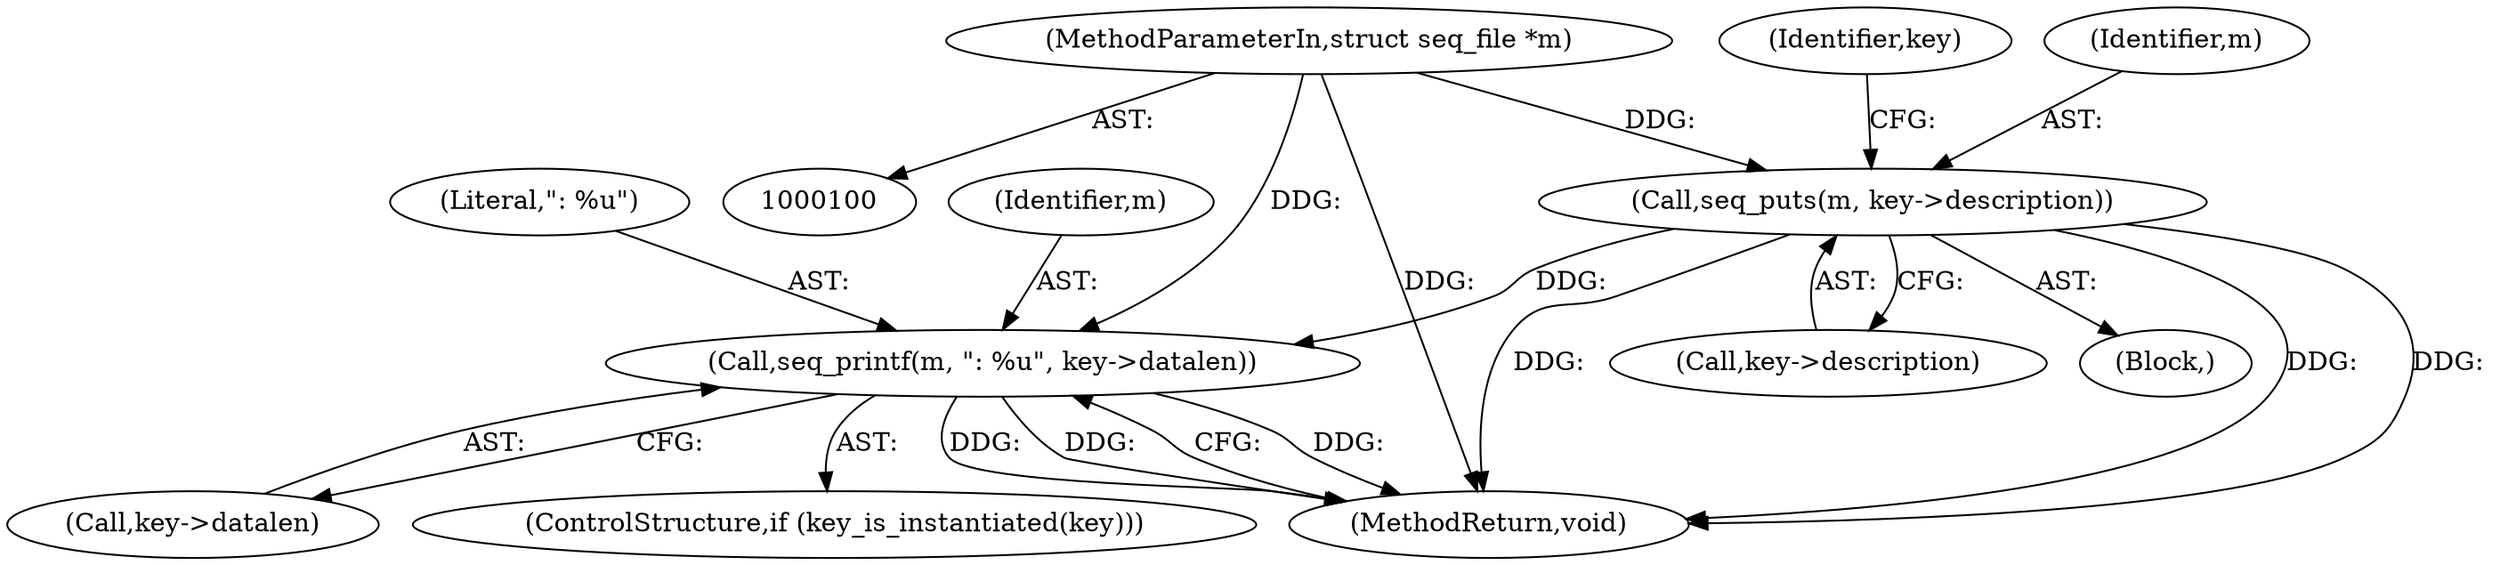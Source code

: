 digraph "0_linux_363b02dab09b3226f3bd1420dad9c72b79a42a76_17@pointer" {
"1000112" [label="(Call,seq_printf(m, \": %u\", key->datalen))"];
"1000104" [label="(Call,seq_puts(m, key->description))"];
"1000102" [label="(MethodParameterIn,struct seq_file *m)"];
"1000104" [label="(Call,seq_puts(m, key->description))"];
"1000115" [label="(Call,key->datalen)"];
"1000103" [label="(Block,)"];
"1000114" [label="(Literal,\": %u\")"];
"1000112" [label="(Call,seq_printf(m, \": %u\", key->datalen))"];
"1000105" [label="(Identifier,m)"];
"1000111" [label="(Identifier,key)"];
"1000109" [label="(ControlStructure,if (key_is_instantiated(key)))"];
"1000118" [label="(MethodReturn,void)"];
"1000106" [label="(Call,key->description)"];
"1000102" [label="(MethodParameterIn,struct seq_file *m)"];
"1000113" [label="(Identifier,m)"];
"1000112" -> "1000109"  [label="AST: "];
"1000112" -> "1000115"  [label="CFG: "];
"1000113" -> "1000112"  [label="AST: "];
"1000114" -> "1000112"  [label="AST: "];
"1000115" -> "1000112"  [label="AST: "];
"1000118" -> "1000112"  [label="CFG: "];
"1000112" -> "1000118"  [label="DDG: "];
"1000112" -> "1000118"  [label="DDG: "];
"1000112" -> "1000118"  [label="DDG: "];
"1000104" -> "1000112"  [label="DDG: "];
"1000102" -> "1000112"  [label="DDG: "];
"1000104" -> "1000103"  [label="AST: "];
"1000104" -> "1000106"  [label="CFG: "];
"1000105" -> "1000104"  [label="AST: "];
"1000106" -> "1000104"  [label="AST: "];
"1000111" -> "1000104"  [label="CFG: "];
"1000104" -> "1000118"  [label="DDG: "];
"1000104" -> "1000118"  [label="DDG: "];
"1000104" -> "1000118"  [label="DDG: "];
"1000102" -> "1000104"  [label="DDG: "];
"1000102" -> "1000100"  [label="AST: "];
"1000102" -> "1000118"  [label="DDG: "];
}
